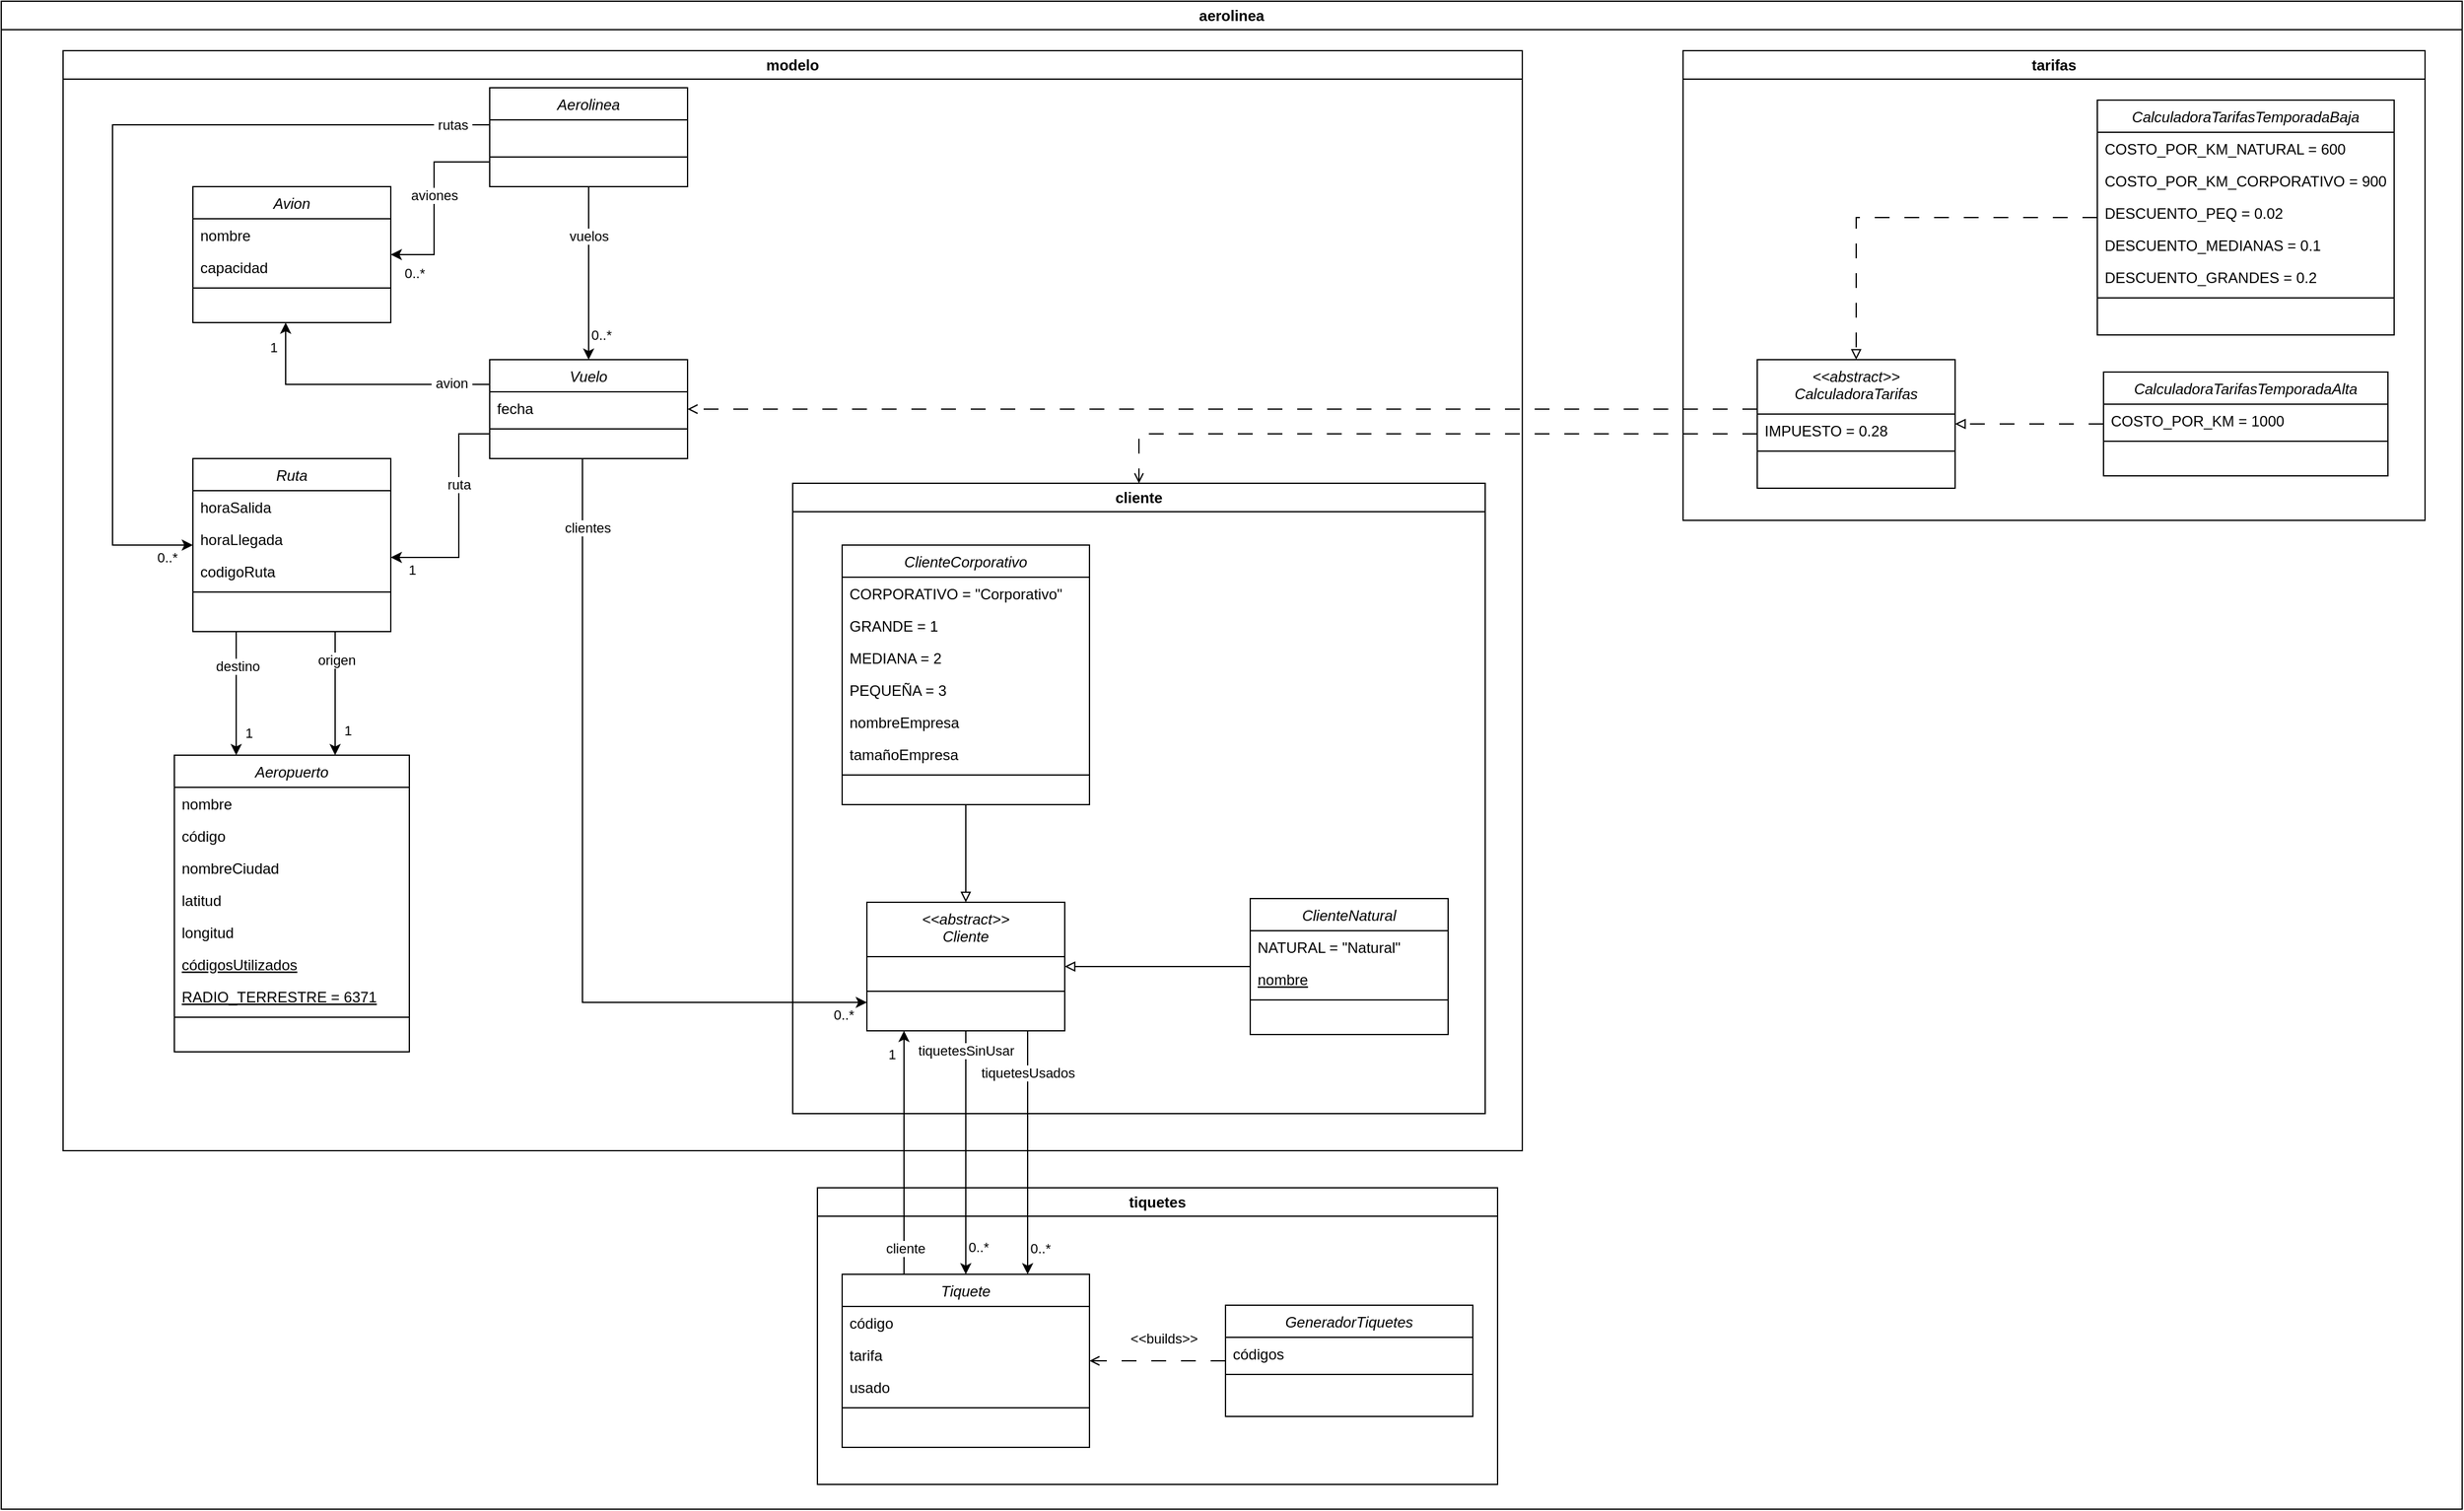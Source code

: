 <mxfile version="24.2.1" type="device">
  <diagram id="C5RBs43oDa-KdzZeNtuy" name="Page-1">
    <mxGraphModel dx="2052" dy="1384" grid="1" gridSize="10" guides="1" tooltips="1" connect="1" arrows="1" fold="1" page="1" pageScale="1" pageWidth="3300" pageHeight="4681" math="0" shadow="0">
      <root>
        <mxCell id="WIyWlLk6GJQsqaUBKTNV-0" />
        <mxCell id="WIyWlLk6GJQsqaUBKTNV-1" parent="WIyWlLk6GJQsqaUBKTNV-0" />
        <mxCell id="BWTMFTz7C0LnyQWDMruu-101" value="aerolinea" style="swimlane;whiteSpace=wrap;html=1;" vertex="1" parent="WIyWlLk6GJQsqaUBKTNV-1">
          <mxGeometry x="100" y="830" width="1990" height="1220" as="geometry">
            <mxRectangle x="100" y="830" width="90" height="30" as="alternateBounds" />
          </mxGeometry>
        </mxCell>
        <mxCell id="BWTMFTz7C0LnyQWDMruu-44" value="modelo" style="swimlane;whiteSpace=wrap;html=1;" vertex="1" parent="BWTMFTz7C0LnyQWDMruu-101">
          <mxGeometry x="50" y="40" width="1180" height="890" as="geometry" />
        </mxCell>
        <mxCell id="BWTMFTz7C0LnyQWDMruu-68" value="cliente" style="swimlane;whiteSpace=wrap;html=1;" vertex="1" parent="BWTMFTz7C0LnyQWDMruu-44">
          <mxGeometry x="590" y="350" width="560" height="510" as="geometry" />
        </mxCell>
        <mxCell id="BWTMFTz7C0LnyQWDMruu-51" value="ClienteCorporativo" style="swimlane;fontStyle=2;align=center;verticalAlign=top;childLayout=stackLayout;horizontal=1;startSize=26;horizontalStack=0;resizeParent=1;resizeLast=0;collapsible=1;marginBottom=0;rounded=0;shadow=0;strokeWidth=1;" vertex="1" parent="BWTMFTz7C0LnyQWDMruu-68">
          <mxGeometry x="40" y="50" width="200" height="210" as="geometry">
            <mxRectangle x="230" y="140" width="160" height="26" as="alternateBounds" />
          </mxGeometry>
        </mxCell>
        <mxCell id="BWTMFTz7C0LnyQWDMruu-52" value="CORPORATIVO = &quot;Corporativo&quot;" style="text;align=left;verticalAlign=top;spacingLeft=4;spacingRight=4;overflow=hidden;rotatable=0;points=[[0,0.5],[1,0.5]];portConstraint=eastwest;" vertex="1" parent="BWTMFTz7C0LnyQWDMruu-51">
          <mxGeometry y="26" width="200" height="26" as="geometry" />
        </mxCell>
        <mxCell id="BWTMFTz7C0LnyQWDMruu-63" value="GRANDE = 1" style="text;align=left;verticalAlign=top;spacingLeft=4;spacingRight=4;overflow=hidden;rotatable=0;points=[[0,0.5],[1,0.5]];portConstraint=eastwest;" vertex="1" parent="BWTMFTz7C0LnyQWDMruu-51">
          <mxGeometry y="52" width="200" height="26" as="geometry" />
        </mxCell>
        <mxCell id="BWTMFTz7C0LnyQWDMruu-64" value="MEDIANA = 2" style="text;align=left;verticalAlign=top;spacingLeft=4;spacingRight=4;overflow=hidden;rotatable=0;points=[[0,0.5],[1,0.5]];portConstraint=eastwest;" vertex="1" parent="BWTMFTz7C0LnyQWDMruu-51">
          <mxGeometry y="78" width="200" height="26" as="geometry" />
        </mxCell>
        <mxCell id="BWTMFTz7C0LnyQWDMruu-65" value="PEQUEÑA = 3" style="text;align=left;verticalAlign=top;spacingLeft=4;spacingRight=4;overflow=hidden;rotatable=0;points=[[0,0.5],[1,0.5]];portConstraint=eastwest;" vertex="1" parent="BWTMFTz7C0LnyQWDMruu-51">
          <mxGeometry y="104" width="200" height="26" as="geometry" />
        </mxCell>
        <mxCell id="BWTMFTz7C0LnyQWDMruu-66" value="nombreEmpresa" style="text;align=left;verticalAlign=top;spacingLeft=4;spacingRight=4;overflow=hidden;rotatable=0;points=[[0,0.5],[1,0.5]];portConstraint=eastwest;" vertex="1" parent="BWTMFTz7C0LnyQWDMruu-51">
          <mxGeometry y="130" width="200" height="26" as="geometry" />
        </mxCell>
        <mxCell id="BWTMFTz7C0LnyQWDMruu-67" value="tamañoEmpresa" style="text;align=left;verticalAlign=top;spacingLeft=4;spacingRight=4;overflow=hidden;rotatable=0;points=[[0,0.5],[1,0.5]];portConstraint=eastwest;" vertex="1" parent="BWTMFTz7C0LnyQWDMruu-51">
          <mxGeometry y="156" width="200" height="26" as="geometry" />
        </mxCell>
        <mxCell id="BWTMFTz7C0LnyQWDMruu-53" value="" style="line;html=1;strokeWidth=1;align=left;verticalAlign=middle;spacingTop=-1;spacingLeft=3;spacingRight=3;rotatable=0;labelPosition=right;points=[];portConstraint=eastwest;" vertex="1" parent="BWTMFTz7C0LnyQWDMruu-51">
          <mxGeometry y="182" width="200" height="8" as="geometry" />
        </mxCell>
        <mxCell id="BWTMFTz7C0LnyQWDMruu-45" value="&lt;&lt;abstract&gt;&gt;&#xa;Cliente" style="swimlane;fontStyle=2;align=center;verticalAlign=top;childLayout=stackLayout;horizontal=1;startSize=44;horizontalStack=0;resizeParent=1;resizeLast=0;collapsible=1;marginBottom=0;rounded=0;shadow=0;strokeWidth=1;" vertex="1" parent="BWTMFTz7C0LnyQWDMruu-68">
          <mxGeometry x="60" y="339" width="160" height="104" as="geometry">
            <mxRectangle x="230" y="140" width="160" height="26" as="alternateBounds" />
          </mxGeometry>
        </mxCell>
        <mxCell id="BWTMFTz7C0LnyQWDMruu-46" value="fecha" style="text;align=left;verticalAlign=top;spacingLeft=4;spacingRight=4;overflow=hidden;rotatable=0;points=[[0,0.5],[1,0.5]];portConstraint=eastwest;fontColor=#FFFFFF;" vertex="1" parent="BWTMFTz7C0LnyQWDMruu-45">
          <mxGeometry y="44" width="160" height="24" as="geometry" />
        </mxCell>
        <mxCell id="BWTMFTz7C0LnyQWDMruu-47" value="" style="line;html=1;strokeWidth=1;align=left;verticalAlign=middle;spacingTop=-1;spacingLeft=3;spacingRight=3;rotatable=0;labelPosition=right;points=[];portConstraint=eastwest;" vertex="1" parent="BWTMFTz7C0LnyQWDMruu-45">
          <mxGeometry y="68" width="160" height="8" as="geometry" />
        </mxCell>
        <mxCell id="BWTMFTz7C0LnyQWDMruu-58" style="edgeStyle=orthogonalEdgeStyle;rounded=0;orthogonalLoop=1;jettySize=auto;html=1;endArrow=block;endFill=0;" edge="1" parent="BWTMFTz7C0LnyQWDMruu-68" source="BWTMFTz7C0LnyQWDMruu-51" target="BWTMFTz7C0LnyQWDMruu-45">
          <mxGeometry relative="1" as="geometry" />
        </mxCell>
        <mxCell id="BWTMFTz7C0LnyQWDMruu-54" value="ClienteNatural" style="swimlane;fontStyle=2;align=center;verticalAlign=top;childLayout=stackLayout;horizontal=1;startSize=26;horizontalStack=0;resizeParent=1;resizeLast=0;collapsible=1;marginBottom=0;rounded=0;shadow=0;strokeWidth=1;" vertex="1" parent="BWTMFTz7C0LnyQWDMruu-68">
          <mxGeometry x="370" y="336" width="160" height="110" as="geometry">
            <mxRectangle x="230" y="140" width="160" height="26" as="alternateBounds" />
          </mxGeometry>
        </mxCell>
        <mxCell id="BWTMFTz7C0LnyQWDMruu-55" value="NATURAL = &quot;Natural&quot;" style="text;align=left;verticalAlign=top;spacingLeft=4;spacingRight=4;overflow=hidden;rotatable=0;points=[[0,0.5],[1,0.5]];portConstraint=eastwest;" vertex="1" parent="BWTMFTz7C0LnyQWDMruu-54">
          <mxGeometry y="26" width="160" height="26" as="geometry" />
        </mxCell>
        <mxCell id="BWTMFTz7C0LnyQWDMruu-62" value="nombre" style="text;align=left;verticalAlign=top;spacingLeft=4;spacingRight=4;overflow=hidden;rotatable=0;points=[[0,0.5],[1,0.5]];portConstraint=eastwest;fontStyle=4" vertex="1" parent="BWTMFTz7C0LnyQWDMruu-54">
          <mxGeometry y="52" width="160" height="26" as="geometry" />
        </mxCell>
        <mxCell id="BWTMFTz7C0LnyQWDMruu-56" value="" style="line;html=1;strokeWidth=1;align=left;verticalAlign=middle;spacingTop=-1;spacingLeft=3;spacingRight=3;rotatable=0;labelPosition=right;points=[];portConstraint=eastwest;" vertex="1" parent="BWTMFTz7C0LnyQWDMruu-54">
          <mxGeometry y="78" width="160" height="8" as="geometry" />
        </mxCell>
        <mxCell id="BWTMFTz7C0LnyQWDMruu-57" style="edgeStyle=orthogonalEdgeStyle;rounded=0;orthogonalLoop=1;jettySize=auto;html=1;endArrow=block;endFill=0;" edge="1" parent="BWTMFTz7C0LnyQWDMruu-68" source="BWTMFTz7C0LnyQWDMruu-54" target="BWTMFTz7C0LnyQWDMruu-45">
          <mxGeometry relative="1" as="geometry" />
        </mxCell>
        <mxCell id="BWTMFTz7C0LnyQWDMruu-3" value="Aerolinea" style="swimlane;fontStyle=2;align=center;verticalAlign=top;childLayout=stackLayout;horizontal=1;startSize=26;horizontalStack=0;resizeParent=1;resizeLast=0;collapsible=1;marginBottom=0;rounded=0;shadow=0;strokeWidth=1;" vertex="1" parent="BWTMFTz7C0LnyQWDMruu-44">
          <mxGeometry x="345" y="30" width="160" height="80" as="geometry">
            <mxRectangle x="230" y="140" width="160" height="26" as="alternateBounds" />
          </mxGeometry>
        </mxCell>
        <mxCell id="BWTMFTz7C0LnyQWDMruu-4" value="fecha" style="text;align=left;verticalAlign=top;spacingLeft=4;spacingRight=4;overflow=hidden;rotatable=0;points=[[0,0.5],[1,0.5]];portConstraint=eastwest;fontColor=#FFFFFF;" vertex="1" parent="BWTMFTz7C0LnyQWDMruu-3">
          <mxGeometry y="26" width="160" height="26" as="geometry" />
        </mxCell>
        <mxCell id="BWTMFTz7C0LnyQWDMruu-5" value="" style="line;html=1;strokeWidth=1;align=left;verticalAlign=middle;spacingTop=-1;spacingLeft=3;spacingRight=3;rotatable=0;labelPosition=right;points=[];portConstraint=eastwest;" vertex="1" parent="BWTMFTz7C0LnyQWDMruu-3">
          <mxGeometry y="52" width="160" height="8" as="geometry" />
        </mxCell>
        <mxCell id="zkfFHV4jXpPFQw0GAbJ--0" value="Vuelo" style="swimlane;fontStyle=2;align=center;verticalAlign=top;childLayout=stackLayout;horizontal=1;startSize=26;horizontalStack=0;resizeParent=1;resizeLast=0;collapsible=1;marginBottom=0;rounded=0;shadow=0;strokeWidth=1;" parent="BWTMFTz7C0LnyQWDMruu-44" vertex="1">
          <mxGeometry x="345" y="250" width="160" height="80" as="geometry">
            <mxRectangle x="230" y="140" width="160" height="26" as="alternateBounds" />
          </mxGeometry>
        </mxCell>
        <mxCell id="zkfFHV4jXpPFQw0GAbJ--1" value="fecha" style="text;align=left;verticalAlign=top;spacingLeft=4;spacingRight=4;overflow=hidden;rotatable=0;points=[[0,0.5],[1,0.5]];portConstraint=eastwest;" parent="zkfFHV4jXpPFQw0GAbJ--0" vertex="1">
          <mxGeometry y="26" width="160" height="26" as="geometry" />
        </mxCell>
        <mxCell id="zkfFHV4jXpPFQw0GAbJ--4" value="" style="line;html=1;strokeWidth=1;align=left;verticalAlign=middle;spacingTop=-1;spacingLeft=3;spacingRight=3;rotatable=0;labelPosition=right;points=[];portConstraint=eastwest;" parent="zkfFHV4jXpPFQw0GAbJ--0" vertex="1">
          <mxGeometry y="52" width="160" height="8" as="geometry" />
        </mxCell>
        <mxCell id="BWTMFTz7C0LnyQWDMruu-0" value="Avion" style="swimlane;fontStyle=2;align=center;verticalAlign=top;childLayout=stackLayout;horizontal=1;startSize=26;horizontalStack=0;resizeParent=1;resizeLast=0;collapsible=1;marginBottom=0;rounded=0;shadow=0;strokeWidth=1;" vertex="1" parent="BWTMFTz7C0LnyQWDMruu-44">
          <mxGeometry x="105" y="110" width="160" height="110" as="geometry">
            <mxRectangle x="230" y="140" width="160" height="26" as="alternateBounds" />
          </mxGeometry>
        </mxCell>
        <mxCell id="BWTMFTz7C0LnyQWDMruu-12" value="nombre" style="text;align=left;verticalAlign=top;spacingLeft=4;spacingRight=4;overflow=hidden;rotatable=0;points=[[0,0.5],[1,0.5]];portConstraint=eastwest;" vertex="1" parent="BWTMFTz7C0LnyQWDMruu-0">
          <mxGeometry y="26" width="160" height="26" as="geometry" />
        </mxCell>
        <mxCell id="BWTMFTz7C0LnyQWDMruu-1" value="capacidad" style="text;align=left;verticalAlign=top;spacingLeft=4;spacingRight=4;overflow=hidden;rotatable=0;points=[[0,0.5],[1,0.5]];portConstraint=eastwest;" vertex="1" parent="BWTMFTz7C0LnyQWDMruu-0">
          <mxGeometry y="52" width="160" height="26" as="geometry" />
        </mxCell>
        <mxCell id="BWTMFTz7C0LnyQWDMruu-2" value="" style="line;html=1;strokeWidth=1;align=left;verticalAlign=middle;spacingTop=-1;spacingLeft=3;spacingRight=3;rotatable=0;labelPosition=right;points=[];portConstraint=eastwest;" vertex="1" parent="BWTMFTz7C0LnyQWDMruu-0">
          <mxGeometry y="78" width="160" height="8" as="geometry" />
        </mxCell>
        <mxCell id="BWTMFTz7C0LnyQWDMruu-6" value="Ruta" style="swimlane;fontStyle=2;align=center;verticalAlign=top;childLayout=stackLayout;horizontal=1;startSize=26;horizontalStack=0;resizeParent=1;resizeLast=0;collapsible=1;marginBottom=0;rounded=0;shadow=0;strokeWidth=1;" vertex="1" parent="BWTMFTz7C0LnyQWDMruu-44">
          <mxGeometry x="105" y="330" width="160" height="140" as="geometry">
            <mxRectangle x="230" y="140" width="160" height="26" as="alternateBounds" />
          </mxGeometry>
        </mxCell>
        <mxCell id="BWTMFTz7C0LnyQWDMruu-13" value="horaSalida" style="text;align=left;verticalAlign=top;spacingLeft=4;spacingRight=4;overflow=hidden;rotatable=0;points=[[0,0.5],[1,0.5]];portConstraint=eastwest;" vertex="1" parent="BWTMFTz7C0LnyQWDMruu-6">
          <mxGeometry y="26" width="160" height="26" as="geometry" />
        </mxCell>
        <mxCell id="BWTMFTz7C0LnyQWDMruu-14" value="horaLlegada" style="text;align=left;verticalAlign=top;spacingLeft=4;spacingRight=4;overflow=hidden;rotatable=0;points=[[0,0.5],[1,0.5]];portConstraint=eastwest;" vertex="1" parent="BWTMFTz7C0LnyQWDMruu-6">
          <mxGeometry y="52" width="160" height="26" as="geometry" />
        </mxCell>
        <mxCell id="BWTMFTz7C0LnyQWDMruu-7" value="codigoRuta" style="text;align=left;verticalAlign=top;spacingLeft=4;spacingRight=4;overflow=hidden;rotatable=0;points=[[0,0.5],[1,0.5]];portConstraint=eastwest;" vertex="1" parent="BWTMFTz7C0LnyQWDMruu-6">
          <mxGeometry y="78" width="160" height="26" as="geometry" />
        </mxCell>
        <mxCell id="BWTMFTz7C0LnyQWDMruu-8" value="" style="line;html=1;strokeWidth=1;align=left;verticalAlign=middle;spacingTop=-1;spacingLeft=3;spacingRight=3;rotatable=0;labelPosition=right;points=[];portConstraint=eastwest;" vertex="1" parent="BWTMFTz7C0LnyQWDMruu-6">
          <mxGeometry y="104" width="160" height="8" as="geometry" />
        </mxCell>
        <mxCell id="BWTMFTz7C0LnyQWDMruu-9" value="Aeropuerto" style="swimlane;fontStyle=2;align=center;verticalAlign=top;childLayout=stackLayout;horizontal=1;startSize=26;horizontalStack=0;resizeParent=1;resizeLast=0;collapsible=1;marginBottom=0;rounded=0;shadow=0;strokeWidth=1;" vertex="1" parent="BWTMFTz7C0LnyQWDMruu-44">
          <mxGeometry x="90" y="570" width="190" height="240" as="geometry">
            <mxRectangle x="230" y="140" width="160" height="26" as="alternateBounds" />
          </mxGeometry>
        </mxCell>
        <mxCell id="BWTMFTz7C0LnyQWDMruu-15" value="nombre" style="text;align=left;verticalAlign=top;spacingLeft=4;spacingRight=4;overflow=hidden;rotatable=0;points=[[0,0.5],[1,0.5]];portConstraint=eastwest;" vertex="1" parent="BWTMFTz7C0LnyQWDMruu-9">
          <mxGeometry y="26" width="190" height="26" as="geometry" />
        </mxCell>
        <mxCell id="BWTMFTz7C0LnyQWDMruu-16" value="código" style="text;align=left;verticalAlign=top;spacingLeft=4;spacingRight=4;overflow=hidden;rotatable=0;points=[[0,0.5],[1,0.5]];portConstraint=eastwest;" vertex="1" parent="BWTMFTz7C0LnyQWDMruu-9">
          <mxGeometry y="52" width="190" height="26" as="geometry" />
        </mxCell>
        <mxCell id="BWTMFTz7C0LnyQWDMruu-17" value="nombreCiudad" style="text;align=left;verticalAlign=top;spacingLeft=4;spacingRight=4;overflow=hidden;rotatable=0;points=[[0,0.5],[1,0.5]];portConstraint=eastwest;" vertex="1" parent="BWTMFTz7C0LnyQWDMruu-9">
          <mxGeometry y="78" width="190" height="26" as="geometry" />
        </mxCell>
        <mxCell id="BWTMFTz7C0LnyQWDMruu-18" value="latitud" style="text;align=left;verticalAlign=top;spacingLeft=4;spacingRight=4;overflow=hidden;rotatable=0;points=[[0,0.5],[1,0.5]];portConstraint=eastwest;" vertex="1" parent="BWTMFTz7C0LnyQWDMruu-9">
          <mxGeometry y="104" width="190" height="26" as="geometry" />
        </mxCell>
        <mxCell id="BWTMFTz7C0LnyQWDMruu-19" value="longitud" style="text;align=left;verticalAlign=top;spacingLeft=4;spacingRight=4;overflow=hidden;rotatable=0;points=[[0,0.5],[1,0.5]];portConstraint=eastwest;" vertex="1" parent="BWTMFTz7C0LnyQWDMruu-9">
          <mxGeometry y="130" width="190" height="26" as="geometry" />
        </mxCell>
        <mxCell id="BWTMFTz7C0LnyQWDMruu-20" value="códigosUtilizados" style="text;align=left;verticalAlign=top;spacingLeft=4;spacingRight=4;overflow=hidden;rotatable=0;points=[[0,0.5],[1,0.5]];portConstraint=eastwest;fontStyle=4" vertex="1" parent="BWTMFTz7C0LnyQWDMruu-9">
          <mxGeometry y="156" width="190" height="26" as="geometry" />
        </mxCell>
        <mxCell id="BWTMFTz7C0LnyQWDMruu-10" value="RADIO_TERRESTRE = 6371" style="text;align=left;verticalAlign=top;spacingLeft=4;spacingRight=4;overflow=hidden;rotatable=0;points=[[0,0.5],[1,0.5]];portConstraint=eastwest;fontStyle=4" vertex="1" parent="BWTMFTz7C0LnyQWDMruu-9">
          <mxGeometry y="182" width="190" height="26" as="geometry" />
        </mxCell>
        <mxCell id="BWTMFTz7C0LnyQWDMruu-11" value="" style="line;html=1;strokeWidth=1;align=left;verticalAlign=middle;spacingTop=-1;spacingLeft=3;spacingRight=3;rotatable=0;labelPosition=right;points=[];portConstraint=eastwest;" vertex="1" parent="BWTMFTz7C0LnyQWDMruu-9">
          <mxGeometry y="208" width="190" height="8" as="geometry" />
        </mxCell>
        <mxCell id="BWTMFTz7C0LnyQWDMruu-39" style="edgeStyle=orthogonalEdgeStyle;rounded=0;orthogonalLoop=1;jettySize=auto;html=1;" edge="1" parent="BWTMFTz7C0LnyQWDMruu-44" source="BWTMFTz7C0LnyQWDMruu-3" target="zkfFHV4jXpPFQw0GAbJ--0">
          <mxGeometry relative="1" as="geometry" />
        </mxCell>
        <mxCell id="BWTMFTz7C0LnyQWDMruu-40" value="vuelos" style="edgeLabel;html=1;align=center;verticalAlign=middle;resizable=0;points=[];" vertex="1" connectable="0" parent="BWTMFTz7C0LnyQWDMruu-39">
          <mxGeometry x="-0.302" y="1" relative="1" as="geometry">
            <mxPoint x="-1" y="-9" as="offset" />
          </mxGeometry>
        </mxCell>
        <mxCell id="BWTMFTz7C0LnyQWDMruu-41" value="0..*" style="edgeLabel;html=1;align=center;verticalAlign=middle;resizable=0;points=[];" vertex="1" connectable="0" parent="BWTMFTz7C0LnyQWDMruu-39">
          <mxGeometry x="0.63" y="3" relative="1" as="geometry">
            <mxPoint x="7" y="6" as="offset" />
          </mxGeometry>
        </mxCell>
        <mxCell id="BWTMFTz7C0LnyQWDMruu-69" style="edgeStyle=orthogonalEdgeStyle;rounded=0;orthogonalLoop=1;jettySize=auto;html=1;" edge="1" parent="BWTMFTz7C0LnyQWDMruu-44" source="zkfFHV4jXpPFQw0GAbJ--0" target="BWTMFTz7C0LnyQWDMruu-45">
          <mxGeometry relative="1" as="geometry">
            <Array as="points">
              <mxPoint x="420" y="770" />
            </Array>
          </mxGeometry>
        </mxCell>
        <mxCell id="BWTMFTz7C0LnyQWDMruu-70" value="clientes" style="edgeLabel;html=1;align=center;verticalAlign=middle;resizable=0;points=[];" vertex="1" connectable="0" parent="BWTMFTz7C0LnyQWDMruu-69">
          <mxGeometry x="-0.833" y="4" relative="1" as="geometry">
            <mxPoint as="offset" />
          </mxGeometry>
        </mxCell>
        <mxCell id="BWTMFTz7C0LnyQWDMruu-71" value="0..*" style="edgeLabel;html=1;align=center;verticalAlign=middle;resizable=0;points=[];" vertex="1" connectable="0" parent="BWTMFTz7C0LnyQWDMruu-69">
          <mxGeometry x="0.548" y="-4" relative="1" as="geometry">
            <mxPoint x="132" y="6" as="offset" />
          </mxGeometry>
        </mxCell>
        <mxCell id="BWTMFTz7C0LnyQWDMruu-31" value="1" style="edgeStyle=orthogonalEdgeStyle;rounded=0;orthogonalLoop=1;jettySize=auto;html=1;" edge="1" parent="BWTMFTz7C0LnyQWDMruu-44" source="zkfFHV4jXpPFQw0GAbJ--0" target="BWTMFTz7C0LnyQWDMruu-0">
          <mxGeometry x="0.809" y="10" relative="1" as="geometry">
            <Array as="points">
              <mxPoint x="180" y="270" />
            </Array>
            <mxPoint y="-1" as="offset" />
          </mxGeometry>
        </mxCell>
        <mxCell id="BWTMFTz7C0LnyQWDMruu-32" value="&amp;nbsp;avion&amp;nbsp;" style="edgeLabel;html=1;align=center;verticalAlign=middle;resizable=0;points=[];" vertex="1" connectable="0" parent="BWTMFTz7C0LnyQWDMruu-31">
          <mxGeometry x="-0.709" y="-1" relative="1" as="geometry">
            <mxPoint as="offset" />
          </mxGeometry>
        </mxCell>
        <mxCell id="BWTMFTz7C0LnyQWDMruu-36" style="edgeStyle=orthogonalEdgeStyle;rounded=0;orthogonalLoop=1;jettySize=auto;html=1;" edge="1" parent="BWTMFTz7C0LnyQWDMruu-44" source="BWTMFTz7C0LnyQWDMruu-3" target="BWTMFTz7C0LnyQWDMruu-0">
          <mxGeometry relative="1" as="geometry">
            <Array as="points">
              <mxPoint x="300" y="90" />
              <mxPoint x="300" y="165" />
            </Array>
          </mxGeometry>
        </mxCell>
        <mxCell id="BWTMFTz7C0LnyQWDMruu-37" value="aviones" style="edgeLabel;html=1;align=center;verticalAlign=middle;resizable=0;points=[];" vertex="1" connectable="0" parent="BWTMFTz7C0LnyQWDMruu-36">
          <mxGeometry x="-0.071" relative="1" as="geometry">
            <mxPoint as="offset" />
          </mxGeometry>
        </mxCell>
        <mxCell id="BWTMFTz7C0LnyQWDMruu-38" value="0..*" style="edgeLabel;html=1;align=center;verticalAlign=middle;resizable=0;points=[];" vertex="1" connectable="0" parent="BWTMFTz7C0LnyQWDMruu-36">
          <mxGeometry x="0.688" y="-1" relative="1" as="geometry">
            <mxPoint x="-5" y="16" as="offset" />
          </mxGeometry>
        </mxCell>
        <mxCell id="BWTMFTz7C0LnyQWDMruu-33" style="edgeStyle=orthogonalEdgeStyle;rounded=0;orthogonalLoop=1;jettySize=auto;html=1;" edge="1" parent="BWTMFTz7C0LnyQWDMruu-44" source="BWTMFTz7C0LnyQWDMruu-3" target="BWTMFTz7C0LnyQWDMruu-6">
          <mxGeometry relative="1" as="geometry">
            <Array as="points">
              <mxPoint x="40" y="60" />
              <mxPoint x="40" y="400" />
            </Array>
          </mxGeometry>
        </mxCell>
        <mxCell id="BWTMFTz7C0LnyQWDMruu-34" value="&amp;nbsp;rutas&amp;nbsp;" style="edgeLabel;html=1;align=center;verticalAlign=middle;resizable=0;points=[];" vertex="1" connectable="0" parent="BWTMFTz7C0LnyQWDMruu-33">
          <mxGeometry x="-0.841" relative="1" as="geometry">
            <mxPoint x="26" as="offset" />
          </mxGeometry>
        </mxCell>
        <mxCell id="BWTMFTz7C0LnyQWDMruu-35" value="0..*" style="edgeLabel;html=1;align=center;verticalAlign=middle;resizable=0;points=[];" vertex="1" connectable="0" parent="BWTMFTz7C0LnyQWDMruu-33">
          <mxGeometry x="0.915" y="1" relative="1" as="geometry">
            <mxPoint x="9" y="11" as="offset" />
          </mxGeometry>
        </mxCell>
        <mxCell id="BWTMFTz7C0LnyQWDMruu-28" style="edgeStyle=orthogonalEdgeStyle;rounded=0;orthogonalLoop=1;jettySize=auto;html=1;" edge="1" parent="BWTMFTz7C0LnyQWDMruu-44" source="zkfFHV4jXpPFQw0GAbJ--0" target="BWTMFTz7C0LnyQWDMruu-6">
          <mxGeometry relative="1" as="geometry">
            <mxPoint x="360" y="380" as="sourcePoint" />
            <Array as="points">
              <mxPoint x="320" y="310" />
              <mxPoint x="320" y="410" />
            </Array>
          </mxGeometry>
        </mxCell>
        <mxCell id="BWTMFTz7C0LnyQWDMruu-29" value="ruta" style="edgeLabel;html=1;align=center;verticalAlign=middle;resizable=0;points=[];" vertex="1" connectable="0" parent="BWTMFTz7C0LnyQWDMruu-28">
          <mxGeometry x="-0.549" relative="1" as="geometry">
            <mxPoint y="25" as="offset" />
          </mxGeometry>
        </mxCell>
        <mxCell id="BWTMFTz7C0LnyQWDMruu-30" value="1" style="edgeLabel;html=1;align=center;verticalAlign=middle;resizable=0;points=[];" vertex="1" connectable="0" parent="BWTMFTz7C0LnyQWDMruu-28">
          <mxGeometry x="0.816" y="1" relative="1" as="geometry">
            <mxPoint y="9" as="offset" />
          </mxGeometry>
        </mxCell>
        <mxCell id="BWTMFTz7C0LnyQWDMruu-21" style="edgeStyle=orthogonalEdgeStyle;rounded=0;orthogonalLoop=1;jettySize=auto;html=1;" edge="1" parent="BWTMFTz7C0LnyQWDMruu-44" source="BWTMFTz7C0LnyQWDMruu-6" target="BWTMFTz7C0LnyQWDMruu-9">
          <mxGeometry relative="1" as="geometry">
            <Array as="points">
              <mxPoint x="220" y="530" />
              <mxPoint x="220" y="530" />
            </Array>
          </mxGeometry>
        </mxCell>
        <mxCell id="BWTMFTz7C0LnyQWDMruu-23" value="origen" style="edgeLabel;html=1;align=center;verticalAlign=middle;resizable=0;points=[];" vertex="1" connectable="0" parent="BWTMFTz7C0LnyQWDMruu-21">
          <mxGeometry x="-0.554" y="1" relative="1" as="geometry">
            <mxPoint as="offset" />
          </mxGeometry>
        </mxCell>
        <mxCell id="BWTMFTz7C0LnyQWDMruu-24" value="1" style="edgeLabel;html=1;align=center;verticalAlign=middle;resizable=0;points=[];" vertex="1" connectable="0" parent="BWTMFTz7C0LnyQWDMruu-21">
          <mxGeometry x="0.551" y="-3" relative="1" as="geometry">
            <mxPoint x="13" y="2" as="offset" />
          </mxGeometry>
        </mxCell>
        <mxCell id="BWTMFTz7C0LnyQWDMruu-22" style="edgeStyle=orthogonalEdgeStyle;rounded=0;orthogonalLoop=1;jettySize=auto;html=1;" edge="1" parent="BWTMFTz7C0LnyQWDMruu-44" source="BWTMFTz7C0LnyQWDMruu-6" target="BWTMFTz7C0LnyQWDMruu-9">
          <mxGeometry relative="1" as="geometry">
            <Array as="points">
              <mxPoint x="140" y="530" />
              <mxPoint x="140" y="530" />
            </Array>
          </mxGeometry>
        </mxCell>
        <mxCell id="BWTMFTz7C0LnyQWDMruu-25" value="destino" style="edgeLabel;html=1;align=center;verticalAlign=middle;resizable=0;points=[];" vertex="1" connectable="0" parent="BWTMFTz7C0LnyQWDMruu-22">
          <mxGeometry x="-0.695" y="1" relative="1" as="geometry">
            <mxPoint y="12" as="offset" />
          </mxGeometry>
        </mxCell>
        <mxCell id="BWTMFTz7C0LnyQWDMruu-27" value="1" style="edgeLabel;html=1;align=center;verticalAlign=middle;resizable=0;points=[];" vertex="1" connectable="0" parent="BWTMFTz7C0LnyQWDMruu-22">
          <mxGeometry x="0.639" relative="1" as="geometry">
            <mxPoint x="10" as="offset" />
          </mxGeometry>
        </mxCell>
        <mxCell id="BWTMFTz7C0LnyQWDMruu-72" value="tiquetes" style="swimlane;whiteSpace=wrap;html=1;" vertex="1" parent="BWTMFTz7C0LnyQWDMruu-101">
          <mxGeometry x="660" y="960" width="550" height="240" as="geometry" />
        </mxCell>
        <mxCell id="BWTMFTz7C0LnyQWDMruu-73" value="Tiquete" style="swimlane;fontStyle=2;align=center;verticalAlign=top;childLayout=stackLayout;horizontal=1;startSize=26;horizontalStack=0;resizeParent=1;resizeLast=0;collapsible=1;marginBottom=0;rounded=0;shadow=0;strokeWidth=1;" vertex="1" parent="BWTMFTz7C0LnyQWDMruu-72">
          <mxGeometry x="20" y="70" width="200" height="140" as="geometry">
            <mxRectangle x="230" y="140" width="160" height="26" as="alternateBounds" />
          </mxGeometry>
        </mxCell>
        <mxCell id="BWTMFTz7C0LnyQWDMruu-74" value="código" style="text;align=left;verticalAlign=top;spacingLeft=4;spacingRight=4;overflow=hidden;rotatable=0;points=[[0,0.5],[1,0.5]];portConstraint=eastwest;" vertex="1" parent="BWTMFTz7C0LnyQWDMruu-73">
          <mxGeometry y="26" width="200" height="26" as="geometry" />
        </mxCell>
        <mxCell id="BWTMFTz7C0LnyQWDMruu-75" value="tarifa" style="text;align=left;verticalAlign=top;spacingLeft=4;spacingRight=4;overflow=hidden;rotatable=0;points=[[0,0.5],[1,0.5]];portConstraint=eastwest;" vertex="1" parent="BWTMFTz7C0LnyQWDMruu-73">
          <mxGeometry y="52" width="200" height="26" as="geometry" />
        </mxCell>
        <mxCell id="BWTMFTz7C0LnyQWDMruu-76" value="usado" style="text;align=left;verticalAlign=top;spacingLeft=4;spacingRight=4;overflow=hidden;rotatable=0;points=[[0,0.5],[1,0.5]];portConstraint=eastwest;" vertex="1" parent="BWTMFTz7C0LnyQWDMruu-73">
          <mxGeometry y="78" width="200" height="26" as="geometry" />
        </mxCell>
        <mxCell id="BWTMFTz7C0LnyQWDMruu-80" value="" style="line;html=1;strokeWidth=1;align=left;verticalAlign=middle;spacingTop=-1;spacingLeft=3;spacingRight=3;rotatable=0;labelPosition=right;points=[];portConstraint=eastwest;" vertex="1" parent="BWTMFTz7C0LnyQWDMruu-73">
          <mxGeometry y="104" width="200" height="8" as="geometry" />
        </mxCell>
        <mxCell id="BWTMFTz7C0LnyQWDMruu-89" style="edgeStyle=orthogonalEdgeStyle;rounded=0;orthogonalLoop=1;jettySize=auto;html=1;dashed=1;dashPattern=12 12;endArrow=open;endFill=0;" edge="1" parent="BWTMFTz7C0LnyQWDMruu-72" source="BWTMFTz7C0LnyQWDMruu-81" target="BWTMFTz7C0LnyQWDMruu-73">
          <mxGeometry relative="1" as="geometry" />
        </mxCell>
        <mxCell id="BWTMFTz7C0LnyQWDMruu-90" value="&amp;lt;&amp;lt;builds&amp;gt;&amp;gt;" style="edgeLabel;html=1;align=center;verticalAlign=middle;resizable=0;points=[];" vertex="1" connectable="0" parent="BWTMFTz7C0LnyQWDMruu-89">
          <mxGeometry x="-0.085" y="4" relative="1" as="geometry">
            <mxPoint y="-22" as="offset" />
          </mxGeometry>
        </mxCell>
        <mxCell id="BWTMFTz7C0LnyQWDMruu-81" value="GeneradorTiquetes" style="swimlane;fontStyle=2;align=center;verticalAlign=top;childLayout=stackLayout;horizontal=1;startSize=26;horizontalStack=0;resizeParent=1;resizeLast=0;collapsible=1;marginBottom=0;rounded=0;shadow=0;strokeWidth=1;" vertex="1" parent="BWTMFTz7C0LnyQWDMruu-72">
          <mxGeometry x="330" y="95" width="200" height="90" as="geometry">
            <mxRectangle x="230" y="140" width="160" height="26" as="alternateBounds" />
          </mxGeometry>
        </mxCell>
        <mxCell id="BWTMFTz7C0LnyQWDMruu-82" value="códigos" style="text;align=left;verticalAlign=top;spacingLeft=4;spacingRight=4;overflow=hidden;rotatable=0;points=[[0,0.5],[1,0.5]];portConstraint=eastwest;" vertex="1" parent="BWTMFTz7C0LnyQWDMruu-81">
          <mxGeometry y="26" width="200" height="26" as="geometry" />
        </mxCell>
        <mxCell id="BWTMFTz7C0LnyQWDMruu-85" value="" style="line;html=1;strokeWidth=1;align=left;verticalAlign=middle;spacingTop=-1;spacingLeft=3;spacingRight=3;rotatable=0;labelPosition=right;points=[];portConstraint=eastwest;" vertex="1" parent="BWTMFTz7C0LnyQWDMruu-81">
          <mxGeometry y="52" width="200" height="8" as="geometry" />
        </mxCell>
        <mxCell id="BWTMFTz7C0LnyQWDMruu-92" style="edgeStyle=orthogonalEdgeStyle;rounded=0;orthogonalLoop=1;jettySize=auto;html=1;" edge="1" parent="BWTMFTz7C0LnyQWDMruu-101" source="BWTMFTz7C0LnyQWDMruu-73" target="BWTMFTz7C0LnyQWDMruu-45">
          <mxGeometry relative="1" as="geometry">
            <Array as="points">
              <mxPoint x="730" y="940" />
              <mxPoint x="730" y="940" />
            </Array>
          </mxGeometry>
        </mxCell>
        <mxCell id="BWTMFTz7C0LnyQWDMruu-93" value="cliente" style="edgeLabel;html=1;align=center;verticalAlign=middle;resizable=0;points=[];" vertex="1" connectable="0" parent="BWTMFTz7C0LnyQWDMruu-92">
          <mxGeometry x="-0.78" y="-1" relative="1" as="geometry">
            <mxPoint as="offset" />
          </mxGeometry>
        </mxCell>
        <mxCell id="BWTMFTz7C0LnyQWDMruu-94" value="1" style="edgeLabel;html=1;align=center;verticalAlign=middle;resizable=0;points=[];" vertex="1" connectable="0" parent="BWTMFTz7C0LnyQWDMruu-92">
          <mxGeometry x="0.752" y="-1" relative="1" as="geometry">
            <mxPoint x="-11" y="-6" as="offset" />
          </mxGeometry>
        </mxCell>
        <mxCell id="BWTMFTz7C0LnyQWDMruu-95" style="edgeStyle=orthogonalEdgeStyle;rounded=0;orthogonalLoop=1;jettySize=auto;html=1;" edge="1" parent="BWTMFTz7C0LnyQWDMruu-101" source="BWTMFTz7C0LnyQWDMruu-45" target="BWTMFTz7C0LnyQWDMruu-73">
          <mxGeometry relative="1" as="geometry">
            <Array as="points">
              <mxPoint x="780" y="940" />
              <mxPoint x="780" y="940" />
            </Array>
          </mxGeometry>
        </mxCell>
        <mxCell id="BWTMFTz7C0LnyQWDMruu-97" value="tiquetesSinUsar" style="edgeLabel;html=1;align=center;verticalAlign=middle;resizable=0;points=[];" vertex="1" connectable="0" parent="BWTMFTz7C0LnyQWDMruu-95">
          <mxGeometry x="-0.841" y="-2" relative="1" as="geometry">
            <mxPoint x="2" as="offset" />
          </mxGeometry>
        </mxCell>
        <mxCell id="BWTMFTz7C0LnyQWDMruu-98" value="0..*" style="edgeLabel;html=1;align=center;verticalAlign=middle;resizable=0;points=[];" vertex="1" connectable="0" parent="BWTMFTz7C0LnyQWDMruu-95">
          <mxGeometry x="0.77" y="-1" relative="1" as="geometry">
            <mxPoint x="11" as="offset" />
          </mxGeometry>
        </mxCell>
        <mxCell id="BWTMFTz7C0LnyQWDMruu-96" style="edgeStyle=orthogonalEdgeStyle;rounded=0;orthogonalLoop=1;jettySize=auto;html=1;" edge="1" parent="BWTMFTz7C0LnyQWDMruu-101" source="BWTMFTz7C0LnyQWDMruu-45" target="BWTMFTz7C0LnyQWDMruu-73">
          <mxGeometry relative="1" as="geometry">
            <Array as="points">
              <mxPoint x="830" y="940" />
              <mxPoint x="830" y="940" />
            </Array>
          </mxGeometry>
        </mxCell>
        <mxCell id="BWTMFTz7C0LnyQWDMruu-99" value="tiquetesUsados" style="edgeLabel;html=1;align=center;verticalAlign=middle;resizable=0;points=[];" vertex="1" connectable="0" parent="BWTMFTz7C0LnyQWDMruu-96">
          <mxGeometry x="-0.653" relative="1" as="geometry">
            <mxPoint as="offset" />
          </mxGeometry>
        </mxCell>
        <mxCell id="BWTMFTz7C0LnyQWDMruu-100" value="0..*" style="edgeLabel;html=1;align=center;verticalAlign=middle;resizable=0;points=[];" vertex="1" connectable="0" parent="BWTMFTz7C0LnyQWDMruu-96">
          <mxGeometry x="0.789" y="-2" relative="1" as="geometry">
            <mxPoint x="12" as="offset" />
          </mxGeometry>
        </mxCell>
        <mxCell id="BWTMFTz7C0LnyQWDMruu-411" value="tarifas" style="swimlane;whiteSpace=wrap;html=1;" vertex="1" parent="BWTMFTz7C0LnyQWDMruu-101">
          <mxGeometry x="1360" y="40" width="600" height="380" as="geometry" />
        </mxCell>
        <mxCell id="BWTMFTz7C0LnyQWDMruu-412" value="CalculadoraTarifasTemporadaBaja" style="swimlane;fontStyle=2;align=center;verticalAlign=top;childLayout=stackLayout;horizontal=1;startSize=26;horizontalStack=0;resizeParent=1;resizeLast=0;collapsible=1;marginBottom=0;rounded=0;shadow=0;strokeWidth=1;" vertex="1" parent="BWTMFTz7C0LnyQWDMruu-411">
          <mxGeometry x="335" y="40" width="240" height="190" as="geometry">
            <mxRectangle x="230" y="140" width="160" height="26" as="alternateBounds" />
          </mxGeometry>
        </mxCell>
        <mxCell id="BWTMFTz7C0LnyQWDMruu-413" value="COSTO_POR_KM_NATURAL = 600" style="text;align=left;verticalAlign=top;spacingLeft=4;spacingRight=4;overflow=hidden;rotatable=0;points=[[0,0.5],[1,0.5]];portConstraint=eastwest;" vertex="1" parent="BWTMFTz7C0LnyQWDMruu-412">
          <mxGeometry y="26" width="240" height="26" as="geometry" />
        </mxCell>
        <mxCell id="BWTMFTz7C0LnyQWDMruu-441" value="COSTO_POR_KM_CORPORATIVO = 900" style="text;align=left;verticalAlign=top;spacingLeft=4;spacingRight=4;overflow=hidden;rotatable=0;points=[[0,0.5],[1,0.5]];portConstraint=eastwest;" vertex="1" parent="BWTMFTz7C0LnyQWDMruu-412">
          <mxGeometry y="52" width="240" height="26" as="geometry" />
        </mxCell>
        <mxCell id="BWTMFTz7C0LnyQWDMruu-443" value="DESCUENTO_PEQ = 0.02" style="text;align=left;verticalAlign=top;spacingLeft=4;spacingRight=4;overflow=hidden;rotatable=0;points=[[0,0.5],[1,0.5]];portConstraint=eastwest;" vertex="1" parent="BWTMFTz7C0LnyQWDMruu-412">
          <mxGeometry y="78" width="240" height="26" as="geometry" />
        </mxCell>
        <mxCell id="BWTMFTz7C0LnyQWDMruu-444" value="DESCUENTO_MEDIANAS = 0.1" style="text;align=left;verticalAlign=top;spacingLeft=4;spacingRight=4;overflow=hidden;rotatable=0;points=[[0,0.5],[1,0.5]];portConstraint=eastwest;" vertex="1" parent="BWTMFTz7C0LnyQWDMruu-412">
          <mxGeometry y="104" width="240" height="26" as="geometry" />
        </mxCell>
        <mxCell id="BWTMFTz7C0LnyQWDMruu-442" value="DESCUENTO_GRANDES = 0.2" style="text;align=left;verticalAlign=top;spacingLeft=4;spacingRight=4;overflow=hidden;rotatable=0;points=[[0,0.5],[1,0.5]];portConstraint=eastwest;" vertex="1" parent="BWTMFTz7C0LnyQWDMruu-412">
          <mxGeometry y="130" width="240" height="26" as="geometry" />
        </mxCell>
        <mxCell id="BWTMFTz7C0LnyQWDMruu-419" value="" style="line;html=1;strokeWidth=1;align=left;verticalAlign=middle;spacingTop=-1;spacingLeft=3;spacingRight=3;rotatable=0;labelPosition=right;points=[];portConstraint=eastwest;" vertex="1" parent="BWTMFTz7C0LnyQWDMruu-412">
          <mxGeometry y="156" width="240" height="8" as="geometry" />
        </mxCell>
        <mxCell id="BWTMFTz7C0LnyQWDMruu-420" value="&lt;&lt;abstract&gt;&gt;&#xa;CalculadoraTarifas" style="swimlane;fontStyle=2;align=center;verticalAlign=top;childLayout=stackLayout;horizontal=1;startSize=44;horizontalStack=0;resizeParent=1;resizeLast=0;collapsible=1;marginBottom=0;rounded=0;shadow=0;strokeWidth=1;" vertex="1" parent="BWTMFTz7C0LnyQWDMruu-411">
          <mxGeometry x="60" y="250" width="160" height="104" as="geometry">
            <mxRectangle x="230" y="140" width="160" height="26" as="alternateBounds" />
          </mxGeometry>
        </mxCell>
        <mxCell id="BWTMFTz7C0LnyQWDMruu-440" value="IMPUESTO = 0.28" style="text;align=left;verticalAlign=top;spacingLeft=4;spacingRight=4;overflow=hidden;rotatable=0;points=[[0,0.5],[1,0.5]];portConstraint=eastwest;" vertex="1" parent="BWTMFTz7C0LnyQWDMruu-420">
          <mxGeometry y="44" width="160" height="26" as="geometry" />
        </mxCell>
        <mxCell id="BWTMFTz7C0LnyQWDMruu-422" value="" style="line;html=1;strokeWidth=1;align=left;verticalAlign=middle;spacingTop=-1;spacingLeft=3;spacingRight=3;rotatable=0;labelPosition=right;points=[];portConstraint=eastwest;" vertex="1" parent="BWTMFTz7C0LnyQWDMruu-420">
          <mxGeometry y="70" width="160" height="8" as="geometry" />
        </mxCell>
        <mxCell id="BWTMFTz7C0LnyQWDMruu-423" style="edgeStyle=orthogonalEdgeStyle;rounded=0;orthogonalLoop=1;jettySize=auto;html=1;endArrow=block;endFill=0;dashed=1;dashPattern=12 12;" edge="1" parent="BWTMFTz7C0LnyQWDMruu-411" source="BWTMFTz7C0LnyQWDMruu-412" target="BWTMFTz7C0LnyQWDMruu-420">
          <mxGeometry relative="1" as="geometry" />
        </mxCell>
        <mxCell id="BWTMFTz7C0LnyQWDMruu-424" value="CalculadoraTarifasTemporadaAlta" style="swimlane;fontStyle=2;align=center;verticalAlign=top;childLayout=stackLayout;horizontal=1;startSize=26;horizontalStack=0;resizeParent=1;resizeLast=0;collapsible=1;marginBottom=0;rounded=0;shadow=0;strokeWidth=1;" vertex="1" parent="BWTMFTz7C0LnyQWDMruu-411">
          <mxGeometry x="340" y="260" width="230" height="84" as="geometry">
            <mxRectangle x="230" y="140" width="160" height="26" as="alternateBounds" />
          </mxGeometry>
        </mxCell>
        <mxCell id="BWTMFTz7C0LnyQWDMruu-425" value="COSTO_POR_KM = 1000" style="text;align=left;verticalAlign=top;spacingLeft=4;spacingRight=4;overflow=hidden;rotatable=0;points=[[0,0.5],[1,0.5]];portConstraint=eastwest;" vertex="1" parent="BWTMFTz7C0LnyQWDMruu-424">
          <mxGeometry y="26" width="230" height="26" as="geometry" />
        </mxCell>
        <mxCell id="BWTMFTz7C0LnyQWDMruu-427" value="" style="line;html=1;strokeWidth=1;align=left;verticalAlign=middle;spacingTop=-1;spacingLeft=3;spacingRight=3;rotatable=0;labelPosition=right;points=[];portConstraint=eastwest;" vertex="1" parent="BWTMFTz7C0LnyQWDMruu-424">
          <mxGeometry y="52" width="230" height="8" as="geometry" />
        </mxCell>
        <mxCell id="BWTMFTz7C0LnyQWDMruu-428" style="edgeStyle=orthogonalEdgeStyle;rounded=0;orthogonalLoop=1;jettySize=auto;html=1;endArrow=block;endFill=0;dashed=1;dashPattern=12 12;" edge="1" parent="BWTMFTz7C0LnyQWDMruu-411" source="BWTMFTz7C0LnyQWDMruu-424" target="BWTMFTz7C0LnyQWDMruu-420">
          <mxGeometry relative="1" as="geometry">
            <Array as="points">
              <mxPoint x="310" y="302" />
              <mxPoint x="310" y="302" />
            </Array>
          </mxGeometry>
        </mxCell>
        <mxCell id="BWTMFTz7C0LnyQWDMruu-445" style="edgeStyle=orthogonalEdgeStyle;rounded=0;orthogonalLoop=1;jettySize=auto;html=1;endArrow=open;endFill=0;dashed=1;dashPattern=12 12;" edge="1" parent="BWTMFTz7C0LnyQWDMruu-101" source="BWTMFTz7C0LnyQWDMruu-420" target="BWTMFTz7C0LnyQWDMruu-68">
          <mxGeometry relative="1" as="geometry">
            <Array as="points">
              <mxPoint x="920" y="350" />
            </Array>
          </mxGeometry>
        </mxCell>
        <mxCell id="BWTMFTz7C0LnyQWDMruu-446" style="edgeStyle=orthogonalEdgeStyle;rounded=0;orthogonalLoop=1;jettySize=auto;html=1;endArrow=open;endFill=0;dashed=1;dashPattern=12 12;" edge="1" parent="BWTMFTz7C0LnyQWDMruu-101" source="BWTMFTz7C0LnyQWDMruu-420" target="zkfFHV4jXpPFQw0GAbJ--0">
          <mxGeometry relative="1" as="geometry">
            <mxPoint x="600" y="230" as="targetPoint" />
            <Array as="points">
              <mxPoint x="650" y="330" />
              <mxPoint x="650" y="330" />
            </Array>
          </mxGeometry>
        </mxCell>
      </root>
    </mxGraphModel>
  </diagram>
</mxfile>
